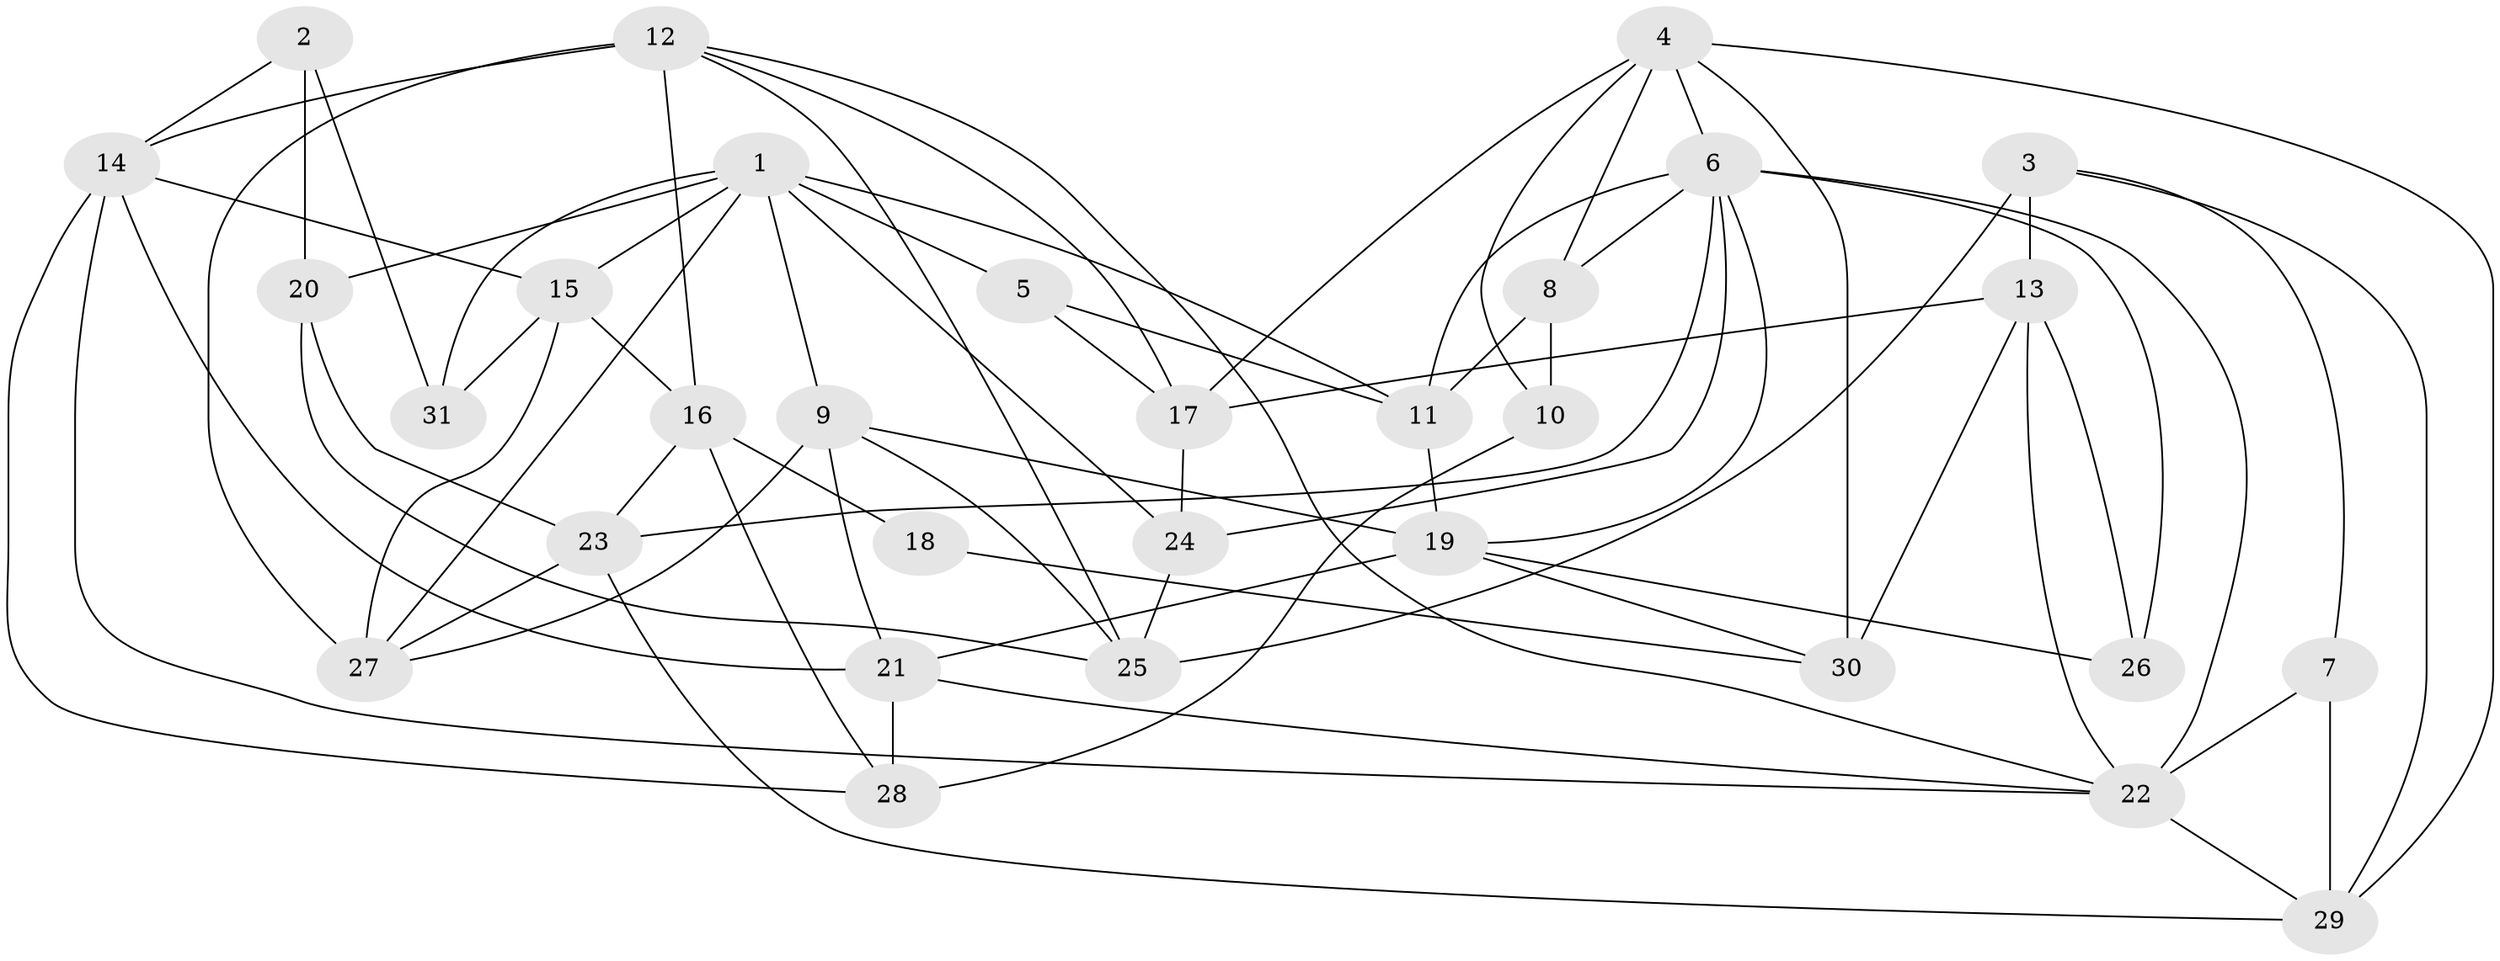 // original degree distribution, {2: 0.12280701754385964, 6: 0.07017543859649122, 7: 0.07017543859649122, 3: 0.2807017543859649, 5: 0.17543859649122806, 4: 0.2807017543859649}
// Generated by graph-tools (version 1.1) at 2025/02/03/09/25 03:02:09]
// undirected, 31 vertices, 73 edges
graph export_dot {
graph [start="1"]
  node [color=gray90,style=filled];
  1;
  2;
  3;
  4;
  5;
  6;
  7;
  8;
  9;
  10;
  11;
  12;
  13;
  14;
  15;
  16;
  17;
  18;
  19;
  20;
  21;
  22;
  23;
  24;
  25;
  26;
  27;
  28;
  29;
  30;
  31;
  1 -- 5 [weight=2.0];
  1 -- 9 [weight=1.0];
  1 -- 11 [weight=1.0];
  1 -- 15 [weight=1.0];
  1 -- 20 [weight=2.0];
  1 -- 24 [weight=1.0];
  1 -- 27 [weight=1.0];
  1 -- 31 [weight=1.0];
  2 -- 14 [weight=1.0];
  2 -- 20 [weight=1.0];
  2 -- 31 [weight=1.0];
  3 -- 7 [weight=1.0];
  3 -- 13 [weight=1.0];
  3 -- 25 [weight=2.0];
  3 -- 29 [weight=1.0];
  4 -- 6 [weight=1.0];
  4 -- 8 [weight=1.0];
  4 -- 10 [weight=1.0];
  4 -- 17 [weight=2.0];
  4 -- 29 [weight=1.0];
  4 -- 30 [weight=2.0];
  5 -- 11 [weight=1.0];
  5 -- 17 [weight=1.0];
  6 -- 8 [weight=1.0];
  6 -- 11 [weight=1.0];
  6 -- 19 [weight=1.0];
  6 -- 22 [weight=1.0];
  6 -- 23 [weight=1.0];
  6 -- 24 [weight=2.0];
  6 -- 26 [weight=1.0];
  7 -- 22 [weight=2.0];
  7 -- 29 [weight=1.0];
  8 -- 10 [weight=2.0];
  8 -- 11 [weight=1.0];
  9 -- 19 [weight=1.0];
  9 -- 21 [weight=1.0];
  9 -- 25 [weight=1.0];
  9 -- 27 [weight=1.0];
  10 -- 28 [weight=2.0];
  11 -- 19 [weight=2.0];
  12 -- 14 [weight=1.0];
  12 -- 16 [weight=2.0];
  12 -- 17 [weight=1.0];
  12 -- 22 [weight=1.0];
  12 -- 25 [weight=1.0];
  12 -- 27 [weight=2.0];
  13 -- 17 [weight=1.0];
  13 -- 22 [weight=1.0];
  13 -- 26 [weight=1.0];
  13 -- 30 [weight=1.0];
  14 -- 15 [weight=1.0];
  14 -- 21 [weight=1.0];
  14 -- 22 [weight=1.0];
  14 -- 28 [weight=1.0];
  15 -- 16 [weight=1.0];
  15 -- 27 [weight=1.0];
  15 -- 31 [weight=1.0];
  16 -- 18 [weight=1.0];
  16 -- 23 [weight=1.0];
  16 -- 28 [weight=1.0];
  17 -- 24 [weight=1.0];
  18 -- 30 [weight=1.0];
  19 -- 21 [weight=1.0];
  19 -- 26 [weight=1.0];
  19 -- 30 [weight=1.0];
  20 -- 23 [weight=1.0];
  20 -- 25 [weight=1.0];
  21 -- 22 [weight=1.0];
  21 -- 28 [weight=2.0];
  22 -- 29 [weight=1.0];
  23 -- 27 [weight=1.0];
  23 -- 29 [weight=1.0];
  24 -- 25 [weight=1.0];
}
